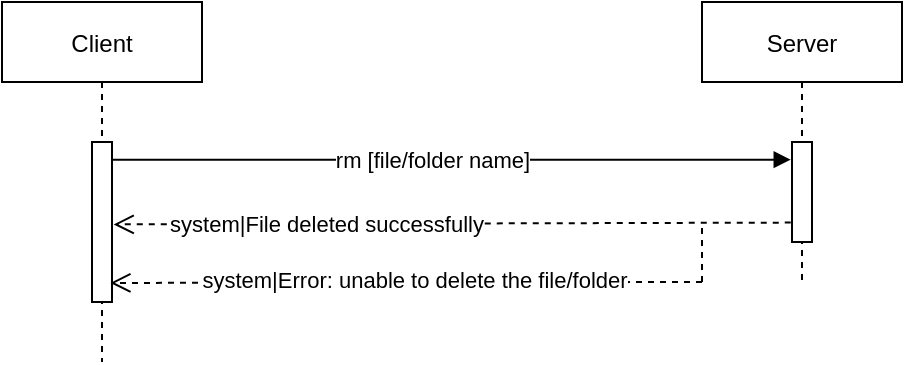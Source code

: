 <mxfile version="20.0.4" type="device"><diagram id="kgpKYQtTHZ0yAKxKKP6v" name="Page-1"><mxGraphModel dx="641" dy="359" grid="1" gridSize="10" guides="1" tooltips="1" connect="1" arrows="1" fold="1" page="1" pageScale="1" pageWidth="850" pageHeight="1100" math="0" shadow="0"><root><mxCell id="0"/><mxCell id="1" parent="0"/><mxCell id="ykZF2vmejHXSaboP5Uaz-2" value="Server" style="shape=umlLifeline;perimeter=lifelinePerimeter;container=1;collapsible=0;recursiveResize=0;rounded=0;shadow=0;strokeWidth=1;" vertex="1" parent="1"><mxGeometry x="430" y="80" width="100" height="140" as="geometry"/></mxCell><mxCell id="ykZF2vmejHXSaboP5Uaz-3" value="" style="points=[];perimeter=orthogonalPerimeter;rounded=0;shadow=0;strokeWidth=1;" vertex="1" parent="ykZF2vmejHXSaboP5Uaz-2"><mxGeometry x="45" y="70" width="10" height="50" as="geometry"/></mxCell><mxCell id="ykZF2vmejHXSaboP5Uaz-4" value="" style="verticalAlign=bottom;endArrow=block;entryX=-0.062;entryY=0.177;shadow=0;strokeWidth=1;entryDx=0;entryDy=0;entryPerimeter=0;" edge="1" parent="1" target="ykZF2vmejHXSaboP5Uaz-3"><mxGeometry y="20" relative="1" as="geometry"><mxPoint x="135" y="158.85" as="sourcePoint"/><mxPoint as="offset"/></mxGeometry></mxCell><mxCell id="ykZF2vmejHXSaboP5Uaz-5" value="rm [file/folder name]" style="edgeLabel;html=1;align=center;verticalAlign=middle;resizable=0;points=[];" vertex="1" connectable="0" parent="ykZF2vmejHXSaboP5Uaz-4"><mxGeometry x="-0.18" y="-1" relative="1" as="geometry"><mxPoint x="21" y="-1" as="offset"/></mxGeometry></mxCell><mxCell id="ykZF2vmejHXSaboP5Uaz-6" value="Client" style="shape=umlLifeline;perimeter=lifelinePerimeter;container=1;collapsible=0;recursiveResize=0;rounded=0;shadow=0;strokeWidth=1;" vertex="1" parent="1"><mxGeometry x="80" y="80" width="100" height="180" as="geometry"/></mxCell><mxCell id="ykZF2vmejHXSaboP5Uaz-7" value="" style="points=[];perimeter=orthogonalPerimeter;rounded=0;shadow=0;strokeWidth=1;" vertex="1" parent="ykZF2vmejHXSaboP5Uaz-6"><mxGeometry x="45" y="70" width="10" height="80" as="geometry"/></mxCell><mxCell id="ykZF2vmejHXSaboP5Uaz-8" value="" style="html=1;verticalAlign=bottom;endArrow=open;dashed=1;endSize=8;rounded=0;exitX=-0.062;exitY=0.806;exitDx=0;exitDy=0;exitPerimeter=0;entryX=1.083;entryY=0.515;entryDx=0;entryDy=0;entryPerimeter=0;" edge="1" parent="1" source="ykZF2vmejHXSaboP5Uaz-3" target="ykZF2vmejHXSaboP5Uaz-7"><mxGeometry relative="1" as="geometry"><mxPoint x="460" y="300" as="sourcePoint"/><mxPoint x="140" y="190" as="targetPoint"/></mxGeometry></mxCell><mxCell id="ykZF2vmejHXSaboP5Uaz-9" value="system|File deleted successfully" style="edgeLabel;html=1;align=center;verticalAlign=middle;resizable=0;points=[];" vertex="1" connectable="0" parent="ykZF2vmejHXSaboP5Uaz-8"><mxGeometry x="0.106" relative="1" as="geometry"><mxPoint x="-46" as="offset"/></mxGeometry></mxCell><mxCell id="ykZF2vmejHXSaboP5Uaz-10" value="" style="html=1;verticalAlign=bottom;endArrow=open;dashed=1;endSize=8;rounded=0;entryX=0.917;entryY=0.881;entryDx=0;entryDy=0;entryPerimeter=0;" edge="1" parent="1" target="ykZF2vmejHXSaboP5Uaz-7"><mxGeometry relative="1" as="geometry"><mxPoint x="430" y="220" as="sourcePoint"/><mxPoint x="310" y="300" as="targetPoint"/></mxGeometry></mxCell><mxCell id="ykZF2vmejHXSaboP5Uaz-11" value="system|Error: unable to delete the file/folder" style="edgeLabel;html=1;align=center;verticalAlign=middle;resizable=0;points=[];" vertex="1" connectable="0" parent="ykZF2vmejHXSaboP5Uaz-10"><mxGeometry x="0.317" y="-2" relative="1" as="geometry"><mxPoint x="51" as="offset"/></mxGeometry></mxCell><mxCell id="ykZF2vmejHXSaboP5Uaz-12" value="" style="endArrow=none;dashed=1;html=1;rounded=0;" edge="1" parent="1"><mxGeometry width="50" height="50" relative="1" as="geometry"><mxPoint x="430" y="220" as="sourcePoint"/><mxPoint x="430" y="190" as="targetPoint"/></mxGeometry></mxCell></root></mxGraphModel></diagram></mxfile>